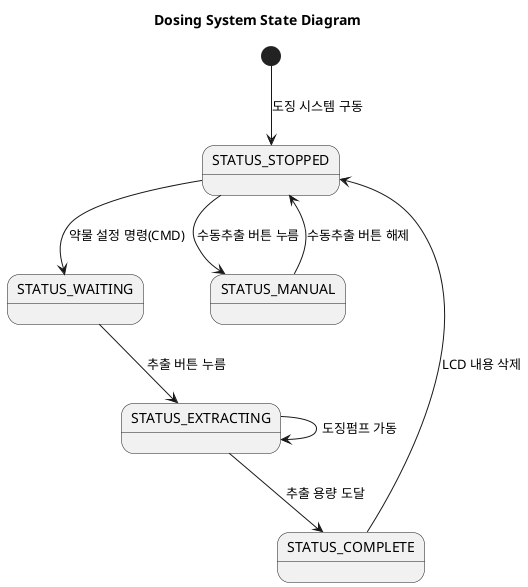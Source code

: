 @startuml
title Dosing System State Diagram

state STATUS_STOPPED
state STATUS_WAITING
state STATUS_EXTRACTING
state STATUS_COMPLETE
state STATUS_MANUAL

[*] --> STATUS_STOPPED : 도징 시스템 구동
STATUS_STOPPED --> STATUS_WAITING : 약물 설정 명령(CMD)
STATUS_WAITING --> STATUS_EXTRACTING : 추출 버튼 누름
STATUS_EXTRACTING --> STATUS_EXTRACTING : 도징펌프 가동
STATUS_EXTRACTING --> STATUS_COMPLETE : 추출 용량 도달
STATUS_COMPLETE --> STATUS_STOPPED : LCD 내용 삭제

STATUS_STOPPED --> STATUS_MANUAL : 수동추출 버튼 누름
STATUS_MANUAL --> STATUS_STOPPED : 수동추출 버튼 해제

@enduml
